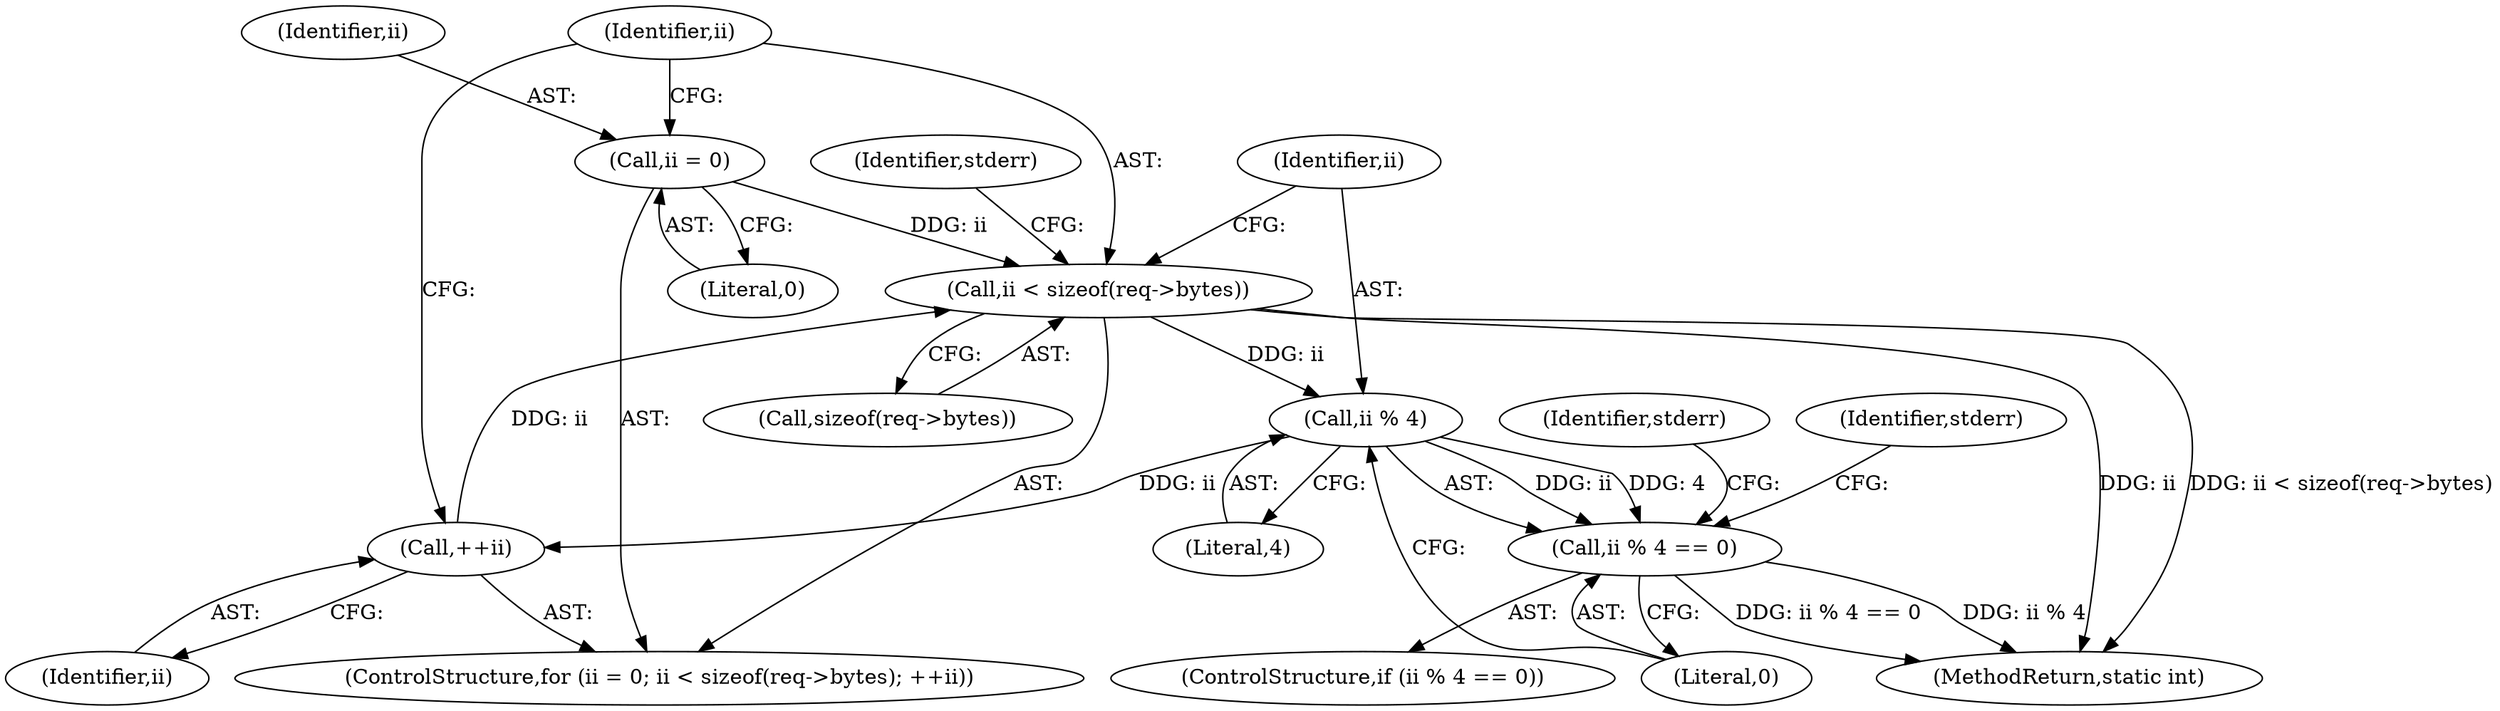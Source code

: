 digraph "0_memcached_75cc83685e103bc8ba380a57468c8f04413033f9@API" {
"1000275" [label="(Call,ii < sizeof(req->bytes))"];
"1000281" [label="(Call,++ii)"];
"1000286" [label="(Call,ii % 4)"];
"1000275" [label="(Call,ii < sizeof(req->bytes))"];
"1000272" [label="(Call,ii = 0)"];
"1000285" [label="(Call,ii % 4 == 0)"];
"1000277" [label="(Call,sizeof(req->bytes))"];
"1000271" [label="(ControlStructure,for (ii = 0; ii < sizeof(req->bytes); ++ii))"];
"1000287" [label="(Identifier,ii)"];
"1000603" [label="(MethodReturn,static int)"];
"1000286" [label="(Call,ii % 4)"];
"1000282" [label="(Identifier,ii)"];
"1000285" [label="(Call,ii % 4 == 0)"];
"1000274" [label="(Literal,0)"];
"1000288" [label="(Literal,4)"];
"1000273" [label="(Identifier,ii)"];
"1000298" [label="(Identifier,stderr)"];
"1000272" [label="(Call,ii = 0)"];
"1000289" [label="(Literal,0)"];
"1000276" [label="(Identifier,ii)"];
"1000292" [label="(Identifier,stderr)"];
"1000306" [label="(Identifier,stderr)"];
"1000275" [label="(Call,ii < sizeof(req->bytes))"];
"1000281" [label="(Call,++ii)"];
"1000284" [label="(ControlStructure,if (ii % 4 == 0))"];
"1000275" -> "1000271"  [label="AST: "];
"1000275" -> "1000277"  [label="CFG: "];
"1000276" -> "1000275"  [label="AST: "];
"1000277" -> "1000275"  [label="AST: "];
"1000287" -> "1000275"  [label="CFG: "];
"1000306" -> "1000275"  [label="CFG: "];
"1000275" -> "1000603"  [label="DDG: ii < sizeof(req->bytes)"];
"1000275" -> "1000603"  [label="DDG: ii"];
"1000281" -> "1000275"  [label="DDG: ii"];
"1000272" -> "1000275"  [label="DDG: ii"];
"1000275" -> "1000286"  [label="DDG: ii"];
"1000281" -> "1000271"  [label="AST: "];
"1000281" -> "1000282"  [label="CFG: "];
"1000282" -> "1000281"  [label="AST: "];
"1000276" -> "1000281"  [label="CFG: "];
"1000286" -> "1000281"  [label="DDG: ii"];
"1000286" -> "1000285"  [label="AST: "];
"1000286" -> "1000288"  [label="CFG: "];
"1000287" -> "1000286"  [label="AST: "];
"1000288" -> "1000286"  [label="AST: "];
"1000289" -> "1000286"  [label="CFG: "];
"1000286" -> "1000285"  [label="DDG: ii"];
"1000286" -> "1000285"  [label="DDG: 4"];
"1000272" -> "1000271"  [label="AST: "];
"1000272" -> "1000274"  [label="CFG: "];
"1000273" -> "1000272"  [label="AST: "];
"1000274" -> "1000272"  [label="AST: "];
"1000276" -> "1000272"  [label="CFG: "];
"1000285" -> "1000284"  [label="AST: "];
"1000285" -> "1000289"  [label="CFG: "];
"1000289" -> "1000285"  [label="AST: "];
"1000292" -> "1000285"  [label="CFG: "];
"1000298" -> "1000285"  [label="CFG: "];
"1000285" -> "1000603"  [label="DDG: ii % 4"];
"1000285" -> "1000603"  [label="DDG: ii % 4 == 0"];
}
